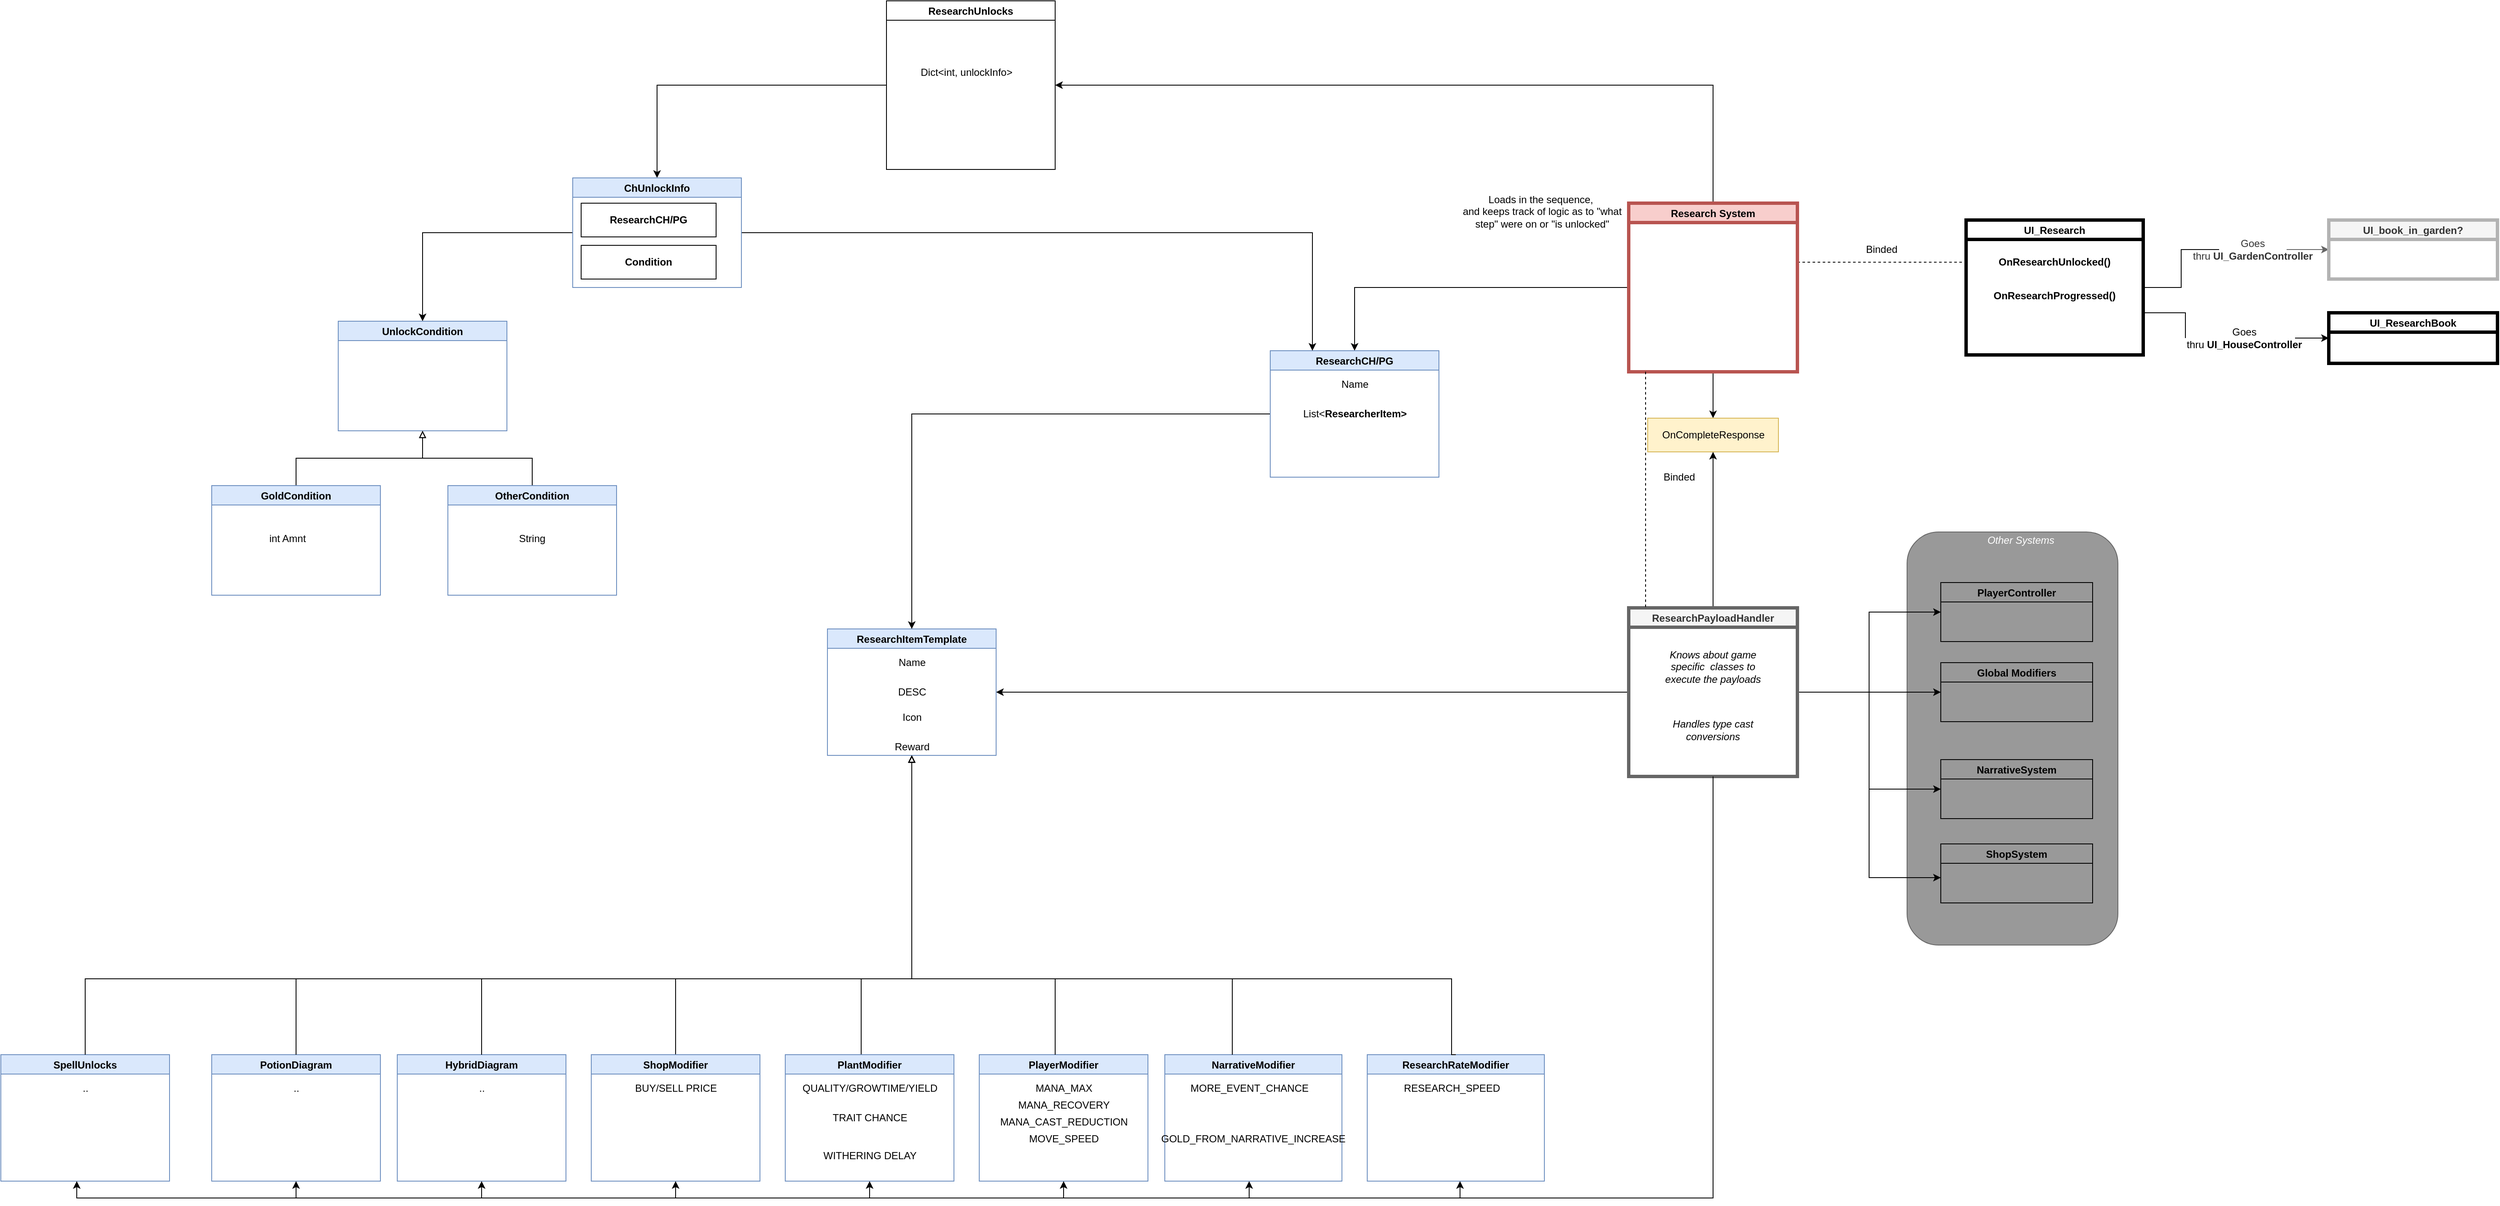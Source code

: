 <mxfile version="16.6.1" type="device"><diagram id="V3VmgA9RnsC5-NHIvEvT" name="Page-1"><mxGraphModel dx="4783" dy="2270" grid="1" gridSize="10" guides="1" tooltips="1" connect="1" arrows="1" fold="1" page="1" pageScale="1" pageWidth="850" pageHeight="1100" math="0" shadow="0"><root><mxCell id="0"/><mxCell id="1" parent="0"/><mxCell id="MZySLP4jLsUpI6hqZPpo-3" value="" style="rounded=1;whiteSpace=wrap;html=1;strokeColor=#666666;fontColor=#333333;fillColor=#999999;" parent="1" vertex="1"><mxGeometry x="330" y="520" width="250" height="490" as="geometry"/></mxCell><mxCell id="f2TXKBLQN9sNx0RENhV4-12" style="edgeStyle=orthogonalEdgeStyle;rounded=0;orthogonalLoop=1;jettySize=auto;html=1;endArrow=none;endFill=0;dashed=1;" parent="1" source="f2TXKBLQN9sNx0RENhV4-1" target="f2TXKBLQN9sNx0RENhV4-3" edge="1"><mxGeometry relative="1" as="geometry"><Array as="points"><mxPoint x="300" y="200"/><mxPoint x="300" y="200"/></Array></mxGeometry></mxCell><mxCell id="x27u8MplBknmtSFpZHOE-27" style="edgeStyle=orthogonalEdgeStyle;rounded=0;orthogonalLoop=1;jettySize=auto;html=1;endArrow=classic;endFill=1;" parent="1" source="f2TXKBLQN9sNx0RENhV4-1" target="f2TXKBLQN9sNx0RENhV4-32" edge="1"><mxGeometry relative="1" as="geometry"/></mxCell><mxCell id="4ktaITL49sfk1H7QkORv-41" style="edgeStyle=orthogonalEdgeStyle;rounded=0;orthogonalLoop=1;jettySize=auto;html=1;entryX=0.5;entryY=0;entryDx=0;entryDy=0;" parent="1" source="f2TXKBLQN9sNx0RENhV4-1" target="4ktaITL49sfk1H7QkORv-37" edge="1"><mxGeometry relative="1" as="geometry"/></mxCell><mxCell id="53lmJ_Pujh8PqB9CM-jM-2" style="edgeStyle=orthogonalEdgeStyle;rounded=0;orthogonalLoop=1;jettySize=auto;html=1;" edge="1" parent="1" source="f2TXKBLQN9sNx0RENhV4-1" target="53lmJ_Pujh8PqB9CM-jM-1"><mxGeometry relative="1" as="geometry"><Array as="points"><mxPoint x="100" y="-10"/></Array></mxGeometry></mxCell><mxCell id="f2TXKBLQN9sNx0RENhV4-1" value="Research System" style="swimlane;strokeWidth=4;fillColor=#f8cecc;strokeColor=#b85450;" parent="1" vertex="1"><mxGeometry y="130" width="200" height="200" as="geometry"/></mxCell><mxCell id="f2TXKBLQN9sNx0RENhV4-6" style="edgeStyle=orthogonalEdgeStyle;rounded=0;orthogonalLoop=1;jettySize=auto;html=1;startArrow=none;entryX=0;entryY=0.5;entryDx=0;entryDy=0;fillColor=#f5f5f5;strokeColor=#666666;" parent="1" source="f2TXKBLQN9sNx0RENhV4-63" target="f2TXKBLQN9sNx0RENhV4-5" edge="1"><mxGeometry relative="1" as="geometry"/></mxCell><mxCell id="f2TXKBLQN9sNx0RENhV4-3" value="UI_Research" style="swimlane;strokeWidth=4;" parent="1" vertex="1"><mxGeometry x="400" y="150" width="210" height="160" as="geometry"/></mxCell><mxCell id="f2TXKBLQN9sNx0RENhV4-61" value="&lt;b&gt;OnResearchUnlocked()&lt;/b&gt;" style="text;html=1;strokeColor=none;fillColor=none;align=center;verticalAlign=middle;whiteSpace=wrap;rounded=0;" parent="f2TXKBLQN9sNx0RENhV4-3" vertex="1"><mxGeometry x="30" y="30" width="150" height="40" as="geometry"/></mxCell><mxCell id="4ktaITL49sfk1H7QkORv-3" value="&lt;b&gt;OnResearchProgressed()&lt;/b&gt;" style="text;html=1;strokeColor=none;fillColor=none;align=center;verticalAlign=middle;whiteSpace=wrap;rounded=0;" parent="f2TXKBLQN9sNx0RENhV4-3" vertex="1"><mxGeometry x="30" y="70" width="150" height="40" as="geometry"/></mxCell><mxCell id="f2TXKBLQN9sNx0RENhV4-5" value="UI_book_in_garden?" style="swimlane;strokeWidth=4;fillColor=#f5f5f5;fontColor=#333333;strokeColor=#B3B3B3;" parent="1" vertex="1"><mxGeometry x="830" y="150" width="200" height="70" as="geometry"/></mxCell><mxCell id="f2TXKBLQN9sNx0RENhV4-8" value="UI_ResearchBook" style="swimlane;strokeWidth=4;" parent="1" vertex="1"><mxGeometry x="830" y="260" width="200" height="60" as="geometry"/></mxCell><mxCell id="f2TXKBLQN9sNx0RENhV4-13" value="Binded" style="text;html=1;strokeColor=none;fillColor=none;align=center;verticalAlign=middle;whiteSpace=wrap;rounded=0;" parent="1" vertex="1"><mxGeometry x="220" y="170" width="160" height="30" as="geometry"/></mxCell><mxCell id="f2TXKBLQN9sNx0RENhV4-55" value="Loads in the sequence,&amp;nbsp;&lt;br&gt;and keeps track of logic as to &quot;what step&quot; were on or &quot;is unlocked&quot;" style="text;html=1;strokeColor=none;fillColor=none;align=center;verticalAlign=middle;whiteSpace=wrap;rounded=0;" parent="1" vertex="1"><mxGeometry x="-205" y="110" width="205" height="60" as="geometry"/></mxCell><mxCell id="f2TXKBLQN9sNx0RENhV4-32" value="OnCompleteResponse" style="text;html=1;strokeColor=#d6b656;fillColor=#fff2cc;align=center;verticalAlign=middle;whiteSpace=wrap;rounded=0;" parent="1" vertex="1"><mxGeometry x="22.5" y="385" width="155" height="40" as="geometry"/></mxCell><mxCell id="f2TXKBLQN9sNx0RENhV4-63" value="Goes thru&amp;nbsp;&lt;span style=&quot;font-weight: 700&quot;&gt;UI_GardenController&lt;/span&gt;" style="text;html=1;align=center;verticalAlign=middle;whiteSpace=wrap;rounded=0;fontColor=#333333;" parent="1" vertex="1"><mxGeometry x="700" y="170" width="80" height="30" as="geometry"/></mxCell><mxCell id="f2TXKBLQN9sNx0RENhV4-64" value="" style="edgeStyle=orthogonalEdgeStyle;rounded=0;orthogonalLoop=1;jettySize=auto;html=1;endArrow=none;" parent="1" source="f2TXKBLQN9sNx0RENhV4-3" target="f2TXKBLQN9sNx0RENhV4-63" edge="1"><mxGeometry relative="1" as="geometry"><mxPoint x="610" y="230" as="sourcePoint"/><mxPoint x="820" y="230" as="targetPoint"/></mxGeometry></mxCell><mxCell id="f2TXKBLQN9sNx0RENhV4-68" value="" style="edgeStyle=orthogonalEdgeStyle;rounded=0;orthogonalLoop=1;jettySize=auto;html=1;startArrow=none;startFill=0;endArrow=classic;endFill=1;exitX=1;exitY=0.5;exitDx=0;exitDy=0;entryX=0;entryY=0.5;entryDx=0;entryDy=0;" parent="1" source="f2TXKBLQN9sNx0RENhV4-67" target="f2TXKBLQN9sNx0RENhV4-8" edge="1"><mxGeometry relative="1" as="geometry"><mxPoint x="710" y="525" as="sourcePoint"/><mxPoint x="820" y="540" as="targetPoint"/><Array as="points"><mxPoint x="790" y="290"/><mxPoint x="790" y="290"/></Array></mxGeometry></mxCell><mxCell id="f2TXKBLQN9sNx0RENhV4-67" value="Goes thru&amp;nbsp;&lt;span style=&quot;font-weight: 700&quot;&gt;UI_HouseController&lt;/span&gt;" style="text;html=1;strokeColor=none;fillColor=none;align=center;verticalAlign=middle;whiteSpace=wrap;rounded=0;" parent="1" vertex="1"><mxGeometry x="660" y="275" width="140" height="30" as="geometry"/></mxCell><mxCell id="f2TXKBLQN9sNx0RENhV4-69" value="" style="edgeStyle=orthogonalEdgeStyle;rounded=0;orthogonalLoop=1;jettySize=auto;html=1;startArrow=none;startFill=0;endArrow=none;endFill=1;entryX=0;entryY=0.5;entryDx=0;entryDy=0;" parent="1" source="f2TXKBLQN9sNx0RENhV4-3" target="f2TXKBLQN9sNx0RENhV4-67" edge="1"><mxGeometry relative="1" as="geometry"><mxPoint x="505" y="310" as="sourcePoint"/><mxPoint x="860" y="535" as="targetPoint"/><Array as="points"><mxPoint x="630" y="260"/><mxPoint x="630" y="260"/></Array></mxGeometry></mxCell><mxCell id="x27u8MplBknmtSFpZHOE-10" style="edgeStyle=orthogonalEdgeStyle;rounded=0;orthogonalLoop=1;jettySize=auto;html=1;endArrow=block;endFill=0;" parent="1" source="x27u8MplBknmtSFpZHOE-3" target="4ktaITL49sfk1H7QkORv-17" edge="1"><mxGeometry relative="1" as="geometry"><mxPoint x="-850" y="980" as="targetPoint"/><Array as="points"><mxPoint x="-1130" y="1050"/><mxPoint x="-850" y="1050"/></Array></mxGeometry></mxCell><mxCell id="x27u8MplBknmtSFpZHOE-3" value="ShopModifier" style="swimlane;strokeColor=#6c8ebf;strokeWidth=1;fillColor=#dae8fc;startSize=23;" parent="1" vertex="1"><mxGeometry x="-1230" y="1140" width="200" height="150" as="geometry"/></mxCell><mxCell id="x27u8MplBknmtSFpZHOE-4" value="BUY/SELL PRICE" style="text;html=1;strokeColor=none;fillColor=none;align=center;verticalAlign=middle;whiteSpace=wrap;rounded=0;fontColor=default;" parent="x27u8MplBknmtSFpZHOE-3" vertex="1"><mxGeometry x="22.5" y="30" width="155" height="20" as="geometry"/></mxCell><mxCell id="x27u8MplBknmtSFpZHOE-15" style="edgeStyle=orthogonalEdgeStyle;rounded=0;orthogonalLoop=1;jettySize=auto;html=1;endArrow=block;endFill=0;" parent="1" source="x27u8MplBknmtSFpZHOE-11" target="4ktaITL49sfk1H7QkORv-17" edge="1"><mxGeometry relative="1" as="geometry"><mxPoint x="-850" y="980" as="targetPoint"/><Array as="points"><mxPoint x="-910" y="1050"/><mxPoint x="-850" y="1050"/></Array></mxGeometry></mxCell><mxCell id="x27u8MplBknmtSFpZHOE-11" value="PlantModifier" style="swimlane;strokeColor=#6c8ebf;strokeWidth=1;fillColor=#dae8fc;" parent="1" vertex="1"><mxGeometry x="-1000" y="1140" width="200" height="150" as="geometry"/></mxCell><mxCell id="x27u8MplBknmtSFpZHOE-12" value="QUALITY/GROWTIME/YIELD" style="text;html=1;strokeColor=none;fillColor=none;align=center;verticalAlign=middle;whiteSpace=wrap;rounded=0;fontColor=default;" parent="x27u8MplBknmtSFpZHOE-11" vertex="1"><mxGeometry x="22.5" y="30" width="155" height="20" as="geometry"/></mxCell><mxCell id="4ktaITL49sfk1H7QkORv-24" value="TRAIT CHANCE" style="text;html=1;strokeColor=none;fillColor=none;align=center;verticalAlign=middle;whiteSpace=wrap;rounded=0;fontColor=default;" parent="x27u8MplBknmtSFpZHOE-11" vertex="1"><mxGeometry x="22.5" y="65" width="155" height="20" as="geometry"/></mxCell><mxCell id="vwmoOl_enGqt23a-eZ4d-5" value="WITHERING DELAY" style="text;html=1;strokeColor=none;fillColor=none;align=center;verticalAlign=middle;whiteSpace=wrap;rounded=0;fontColor=default;" parent="x27u8MplBknmtSFpZHOE-11" vertex="1"><mxGeometry x="22.5" y="110" width="155" height="20" as="geometry"/></mxCell><mxCell id="x27u8MplBknmtSFpZHOE-16" value="PlayerModifier" style="swimlane;strokeColor=#6c8ebf;strokeWidth=1;fillColor=#dae8fc;startSize=23;" parent="1" vertex="1"><mxGeometry x="-770" y="1140" width="200" height="150" as="geometry"/></mxCell><mxCell id="x27u8MplBknmtSFpZHOE-17" value="MANA_MAX" style="text;html=1;strokeColor=none;fillColor=none;align=center;verticalAlign=middle;whiteSpace=wrap;rounded=0;fontColor=default;" parent="x27u8MplBknmtSFpZHOE-16" vertex="1"><mxGeometry x="22.5" y="30" width="155" height="20" as="geometry"/></mxCell><mxCell id="4ktaITL49sfk1H7QkORv-9" value="MANA_RECOVERY" style="text;html=1;strokeColor=none;fillColor=none;align=center;verticalAlign=middle;whiteSpace=wrap;rounded=0;fontColor=default;" parent="x27u8MplBknmtSFpZHOE-16" vertex="1"><mxGeometry x="22.5" y="50" width="155" height="20" as="geometry"/></mxCell><mxCell id="vwmoOl_enGqt23a-eZ4d-6" value="MOVE_SPEED" style="text;html=1;strokeColor=none;fillColor=none;align=center;verticalAlign=middle;whiteSpace=wrap;rounded=0;fontColor=default;" parent="x27u8MplBknmtSFpZHOE-16" vertex="1"><mxGeometry x="22.5" y="90" width="155" height="20" as="geometry"/></mxCell><mxCell id="vwmoOl_enGqt23a-eZ4d-7" value="MANA_CAST_REDUCTION" style="text;html=1;strokeColor=none;fillColor=none;align=center;verticalAlign=middle;whiteSpace=wrap;rounded=0;fontColor=default;" parent="x27u8MplBknmtSFpZHOE-16" vertex="1"><mxGeometry x="22.5" y="70" width="155" height="20" as="geometry"/></mxCell><mxCell id="x27u8MplBknmtSFpZHOE-20" value="NarrativeModifier" style="swimlane;strokeColor=#6c8ebf;strokeWidth=1;fillColor=#dae8fc;" parent="1" vertex="1"><mxGeometry x="-550" y="1140" width="210" height="150" as="geometry"/></mxCell><mxCell id="x27u8MplBknmtSFpZHOE-21" value="MORE_EVENT_CHANCE" style="text;html=1;strokeColor=none;fillColor=none;align=center;verticalAlign=middle;whiteSpace=wrap;rounded=0;fontColor=default;" parent="x27u8MplBknmtSFpZHOE-20" vertex="1"><mxGeometry x="22.5" y="30" width="155" height="20" as="geometry"/></mxCell><mxCell id="vwmoOl_enGqt23a-eZ4d-8" value="GOLD_FROM_NARRATIVE_INCREASE" style="text;html=1;strokeColor=none;fillColor=none;align=center;verticalAlign=middle;whiteSpace=wrap;rounded=0;fontColor=default;" parent="x27u8MplBknmtSFpZHOE-20" vertex="1"><mxGeometry x="10" y="80" width="190" height="40" as="geometry"/></mxCell><mxCell id="x27u8MplBknmtSFpZHOE-24" style="edgeStyle=orthogonalEdgeStyle;rounded=0;orthogonalLoop=1;jettySize=auto;html=1;endArrow=block;endFill=0;" parent="1" target="4ktaITL49sfk1H7QkORv-17" edge="1"><mxGeometry relative="1" as="geometry"><mxPoint x="-470" y="1140" as="sourcePoint"/><mxPoint x="-850" y="980" as="targetPoint"/><Array as="points"><mxPoint x="-470" y="1050"/><mxPoint x="-850" y="1050"/></Array></mxGeometry></mxCell><mxCell id="x27u8MplBknmtSFpZHOE-25" style="edgeStyle=orthogonalEdgeStyle;rounded=0;orthogonalLoop=1;jettySize=auto;html=1;endArrow=block;endFill=0;" parent="1" target="4ktaITL49sfk1H7QkORv-17" edge="1"><mxGeometry relative="1" as="geometry"><mxPoint x="-680" y="1140" as="sourcePoint"/><mxPoint x="-850" y="790" as="targetPoint"/><Array as="points"><mxPoint x="-680" y="1050"/><mxPoint x="-850" y="1050"/></Array></mxGeometry></mxCell><mxCell id="x27u8MplBknmtSFpZHOE-29" style="edgeStyle=orthogonalEdgeStyle;rounded=0;orthogonalLoop=1;jettySize=auto;html=1;endArrow=classic;endFill=1;" parent="1" source="x27u8MplBknmtSFpZHOE-26" edge="1"><mxGeometry relative="1" as="geometry"><Array as="points"><mxPoint x="100" y="1310"/><mxPoint x="-450" y="1310"/></Array><mxPoint x="-450" y="1290" as="targetPoint"/></mxGeometry></mxCell><mxCell id="x27u8MplBknmtSFpZHOE-30" style="edgeStyle=orthogonalEdgeStyle;rounded=0;orthogonalLoop=1;jettySize=auto;html=1;entryX=0.5;entryY=1;entryDx=0;entryDy=0;endArrow=classic;endFill=1;" parent="1" source="x27u8MplBknmtSFpZHOE-26" target="x27u8MplBknmtSFpZHOE-16" edge="1"><mxGeometry relative="1" as="geometry"><Array as="points"><mxPoint x="100" y="1310"/><mxPoint x="-670" y="1310"/></Array></mxGeometry></mxCell><mxCell id="x27u8MplBknmtSFpZHOE-31" style="edgeStyle=orthogonalEdgeStyle;rounded=0;orthogonalLoop=1;jettySize=auto;html=1;entryX=0.5;entryY=1;entryDx=0;entryDy=0;endArrow=classic;endFill=1;" parent="1" source="x27u8MplBknmtSFpZHOE-26" target="x27u8MplBknmtSFpZHOE-11" edge="1"><mxGeometry relative="1" as="geometry"><Array as="points"><mxPoint x="100" y="1310"/><mxPoint x="-900" y="1310"/></Array></mxGeometry></mxCell><mxCell id="x27u8MplBknmtSFpZHOE-32" style="edgeStyle=orthogonalEdgeStyle;rounded=0;orthogonalLoop=1;jettySize=auto;html=1;entryX=0.5;entryY=1;entryDx=0;entryDy=0;endArrow=classic;endFill=1;" parent="1" source="x27u8MplBknmtSFpZHOE-26" target="x27u8MplBknmtSFpZHOE-3" edge="1"><mxGeometry relative="1" as="geometry"><Array as="points"><mxPoint x="100" y="1310"/><mxPoint x="-1130" y="1310"/></Array></mxGeometry></mxCell><mxCell id="x27u8MplBknmtSFpZHOE-33" style="edgeStyle=orthogonalEdgeStyle;rounded=0;orthogonalLoop=1;jettySize=auto;html=1;endArrow=classic;endFill=1;" parent="1" source="x27u8MplBknmtSFpZHOE-26" target="f2TXKBLQN9sNx0RENhV4-32" edge="1"><mxGeometry relative="1" as="geometry"/></mxCell><mxCell id="4ktaITL49sfk1H7QkORv-6" style="edgeStyle=orthogonalEdgeStyle;rounded=0;orthogonalLoop=1;jettySize=auto;html=1;" parent="1" source="x27u8MplBknmtSFpZHOE-26" target="4ktaITL49sfk1H7QkORv-5" edge="1"><mxGeometry relative="1" as="geometry"/></mxCell><mxCell id="4ktaITL49sfk1H7QkORv-8" style="edgeStyle=orthogonalEdgeStyle;rounded=0;orthogonalLoop=1;jettySize=auto;html=1;" parent="1" source="x27u8MplBknmtSFpZHOE-26" target="4ktaITL49sfk1H7QkORv-7" edge="1"><mxGeometry relative="1" as="geometry"/></mxCell><mxCell id="4ktaITL49sfk1H7QkORv-12" style="edgeStyle=orthogonalEdgeStyle;rounded=0;orthogonalLoop=1;jettySize=auto;html=1;" parent="1" source="x27u8MplBknmtSFpZHOE-26" target="4ktaITL49sfk1H7QkORv-10" edge="1"><mxGeometry relative="1" as="geometry"/></mxCell><mxCell id="4ktaITL49sfk1H7QkORv-19" style="edgeStyle=orthogonalEdgeStyle;rounded=0;orthogonalLoop=1;jettySize=auto;html=1;entryX=1;entryY=0.5;entryDx=0;entryDy=0;" parent="1" source="x27u8MplBknmtSFpZHOE-26" target="4ktaITL49sfk1H7QkORv-17" edge="1"><mxGeometry relative="1" as="geometry"/></mxCell><mxCell id="x27u8MplBknmtSFpZHOE-26" value="ResearchPayloadHandler" style="swimlane;strokeWidth=4;fillColor=#f5f5f5;strokeColor=#666666;fontColor=#333333;" parent="1" vertex="1"><mxGeometry y="610" width="200" height="200" as="geometry"/></mxCell><mxCell id="x27u8MplBknmtSFpZHOE-36" value="&lt;i&gt;Knows about game specific&amp;nbsp; classes to execute the payloads&lt;/i&gt;" style="text;html=1;strokeColor=none;fillColor=none;align=center;verticalAlign=middle;whiteSpace=wrap;rounded=0;fontColor=default;" parent="x27u8MplBknmtSFpZHOE-26" vertex="1"><mxGeometry x="40" y="40" width="120" height="60" as="geometry"/></mxCell><mxCell id="MZySLP4jLsUpI6hqZPpo-8" value="&lt;i&gt;Handles type cast conversions&lt;/i&gt;" style="text;html=1;strokeColor=none;fillColor=none;align=center;verticalAlign=middle;whiteSpace=wrap;rounded=0;fontColor=default;" parent="x27u8MplBknmtSFpZHOE-26" vertex="1"><mxGeometry x="40" y="115" width="120" height="60" as="geometry"/></mxCell><mxCell id="x27u8MplBknmtSFpZHOE-34" style="edgeStyle=orthogonalEdgeStyle;rounded=0;orthogonalLoop=1;jettySize=auto;html=1;endArrow=none;endFill=0;dashed=1;" parent="1" edge="1"><mxGeometry relative="1" as="geometry"><Array as="points"><mxPoint x="20" y="610"/></Array><mxPoint x="20" y="330" as="sourcePoint"/><mxPoint x="20" y="610" as="targetPoint"/></mxGeometry></mxCell><mxCell id="x27u8MplBknmtSFpZHOE-35" value="Binded" style="text;html=1;strokeColor=none;fillColor=none;align=center;verticalAlign=middle;whiteSpace=wrap;rounded=0;" parent="1" vertex="1"><mxGeometry x="-20" y="440" width="160" height="30" as="geometry"/></mxCell><mxCell id="4ktaITL49sfk1H7QkORv-5" value="PlayerController" style="swimlane;fillColor=#999999;" parent="1" vertex="1"><mxGeometry x="370" y="580" width="180" height="70" as="geometry"/></mxCell><mxCell id="4ktaITL49sfk1H7QkORv-7" value="Global Modifiers" style="swimlane;fillColor=#999999;" parent="1" vertex="1"><mxGeometry x="370" y="675" width="180" height="70" as="geometry"/></mxCell><mxCell id="4ktaITL49sfk1H7QkORv-10" value="NarrativeSystem" style="swimlane;fillColor=#999999;" parent="1" vertex="1"><mxGeometry x="370" y="790" width="180" height="70" as="geometry"/></mxCell><mxCell id="4ktaITL49sfk1H7QkORv-11" value="ShopSystem" style="swimlane;fillColor=#999999;" parent="1" vertex="1"><mxGeometry x="370" y="890" width="180" height="70" as="geometry"/></mxCell><mxCell id="4ktaITL49sfk1H7QkORv-14" style="edgeStyle=orthogonalEdgeStyle;rounded=0;orthogonalLoop=1;jettySize=auto;html=1;" parent="1" edge="1"><mxGeometry relative="1" as="geometry"><mxPoint x="215" y="710" as="sourcePoint"/><mxPoint x="370" y="930" as="targetPoint"/><Array as="points"><mxPoint x="285" y="710"/><mxPoint x="285" y="930"/></Array></mxGeometry></mxCell><mxCell id="4ktaITL49sfk1H7QkORv-17" value="ResearchItemTemplate" style="swimlane;strokeColor=#6c8ebf;strokeWidth=1;fillColor=#dae8fc;" parent="1" vertex="1"><mxGeometry x="-950" y="635" width="200" height="150" as="geometry"/></mxCell><mxCell id="4ktaITL49sfk1H7QkORv-18" value="Name" style="text;html=1;strokeColor=none;fillColor=none;align=center;verticalAlign=middle;whiteSpace=wrap;rounded=0;fontColor=default;" parent="4ktaITL49sfk1H7QkORv-17" vertex="1"><mxGeometry x="22.5" y="30" width="155" height="20" as="geometry"/></mxCell><mxCell id="4ktaITL49sfk1H7QkORv-34" value="DESC" style="text;html=1;strokeColor=none;fillColor=none;align=center;verticalAlign=middle;whiteSpace=wrap;rounded=0;fontColor=default;" parent="4ktaITL49sfk1H7QkORv-17" vertex="1"><mxGeometry x="22.5" y="65" width="155" height="20" as="geometry"/></mxCell><mxCell id="4ktaITL49sfk1H7QkORv-36" value="Icon" style="text;html=1;strokeColor=none;fillColor=none;align=center;verticalAlign=middle;whiteSpace=wrap;rounded=0;fontColor=default;" parent="4ktaITL49sfk1H7QkORv-17" vertex="1"><mxGeometry x="22.5" y="95" width="155" height="20" as="geometry"/></mxCell><mxCell id="4ktaITL49sfk1H7QkORv-33" value="Reward" style="text;html=1;strokeColor=none;fillColor=none;align=center;verticalAlign=middle;whiteSpace=wrap;rounded=0;fontColor=default;" parent="4ktaITL49sfk1H7QkORv-17" vertex="1"><mxGeometry x="22.5" y="130" width="155" height="20" as="geometry"/></mxCell><mxCell id="4ktaITL49sfk1H7QkORv-20" value="HybridDiagram" style="swimlane;strokeColor=#6c8ebf;strokeWidth=1;fillColor=#dae8fc;startSize=23;" parent="1" vertex="1"><mxGeometry x="-1460" y="1140" width="200" height="150" as="geometry"/></mxCell><mxCell id="4ktaITL49sfk1H7QkORv-21" value=".." style="text;html=1;strokeColor=none;fillColor=none;align=center;verticalAlign=middle;whiteSpace=wrap;rounded=0;fontColor=default;" parent="4ktaITL49sfk1H7QkORv-20" vertex="1"><mxGeometry x="22.5" y="30" width="155" height="20" as="geometry"/></mxCell><mxCell id="4ktaITL49sfk1H7QkORv-22" value="PotionDiagram" style="swimlane;strokeColor=#6c8ebf;strokeWidth=1;fillColor=#dae8fc;startSize=23;" parent="1" vertex="1"><mxGeometry x="-1680" y="1140" width="200" height="150" as="geometry"/></mxCell><mxCell id="4ktaITL49sfk1H7QkORv-23" value=".." style="text;html=1;strokeColor=none;fillColor=none;align=center;verticalAlign=middle;whiteSpace=wrap;rounded=0;fontColor=default;" parent="4ktaITL49sfk1H7QkORv-22" vertex="1"><mxGeometry x="22.5" y="30" width="155" height="20" as="geometry"/></mxCell><mxCell id="4ktaITL49sfk1H7QkORv-25" style="edgeStyle=orthogonalEdgeStyle;rounded=0;orthogonalLoop=1;jettySize=auto;html=1;endArrow=block;endFill=0;exitX=0.5;exitY=0;exitDx=0;exitDy=0;entryX=0.5;entryY=1;entryDx=0;entryDy=0;" parent="1" source="4ktaITL49sfk1H7QkORv-20" target="4ktaITL49sfk1H7QkORv-33" edge="1"><mxGeometry relative="1" as="geometry"><mxPoint x="-850" y="980" as="targetPoint"/><Array as="points"><mxPoint x="-1360" y="1050"/><mxPoint x="-850" y="1050"/></Array><mxPoint x="-1120" y="1150.0" as="sourcePoint"/></mxGeometry></mxCell><mxCell id="4ktaITL49sfk1H7QkORv-26" style="edgeStyle=orthogonalEdgeStyle;rounded=0;orthogonalLoop=1;jettySize=auto;html=1;endArrow=block;endFill=0;exitX=0.5;exitY=0;exitDx=0;exitDy=0;" parent="1" source="4ktaITL49sfk1H7QkORv-22" target="4ktaITL49sfk1H7QkORv-17" edge="1"><mxGeometry relative="1" as="geometry"><mxPoint x="-850" y="980" as="targetPoint"/><Array as="points"><mxPoint x="-1580" y="1050"/><mxPoint x="-850" y="1050"/></Array><mxPoint x="-1350" y="1150" as="sourcePoint"/></mxGeometry></mxCell><mxCell id="4ktaITL49sfk1H7QkORv-27" style="edgeStyle=orthogonalEdgeStyle;rounded=0;orthogonalLoop=1;jettySize=auto;html=1;entryX=0.5;entryY=1;entryDx=0;entryDy=0;endArrow=classic;endFill=1;exitX=0.5;exitY=1;exitDx=0;exitDy=0;" parent="1" source="x27u8MplBknmtSFpZHOE-26" target="4ktaITL49sfk1H7QkORv-20" edge="1"><mxGeometry relative="1" as="geometry"><Array as="points"><mxPoint x="100" y="1310"/><mxPoint x="-1360" y="1310"/></Array><mxPoint x="110" y="820" as="sourcePoint"/><mxPoint x="-1120" y="1300.0" as="targetPoint"/></mxGeometry></mxCell><mxCell id="4ktaITL49sfk1H7QkORv-28" style="edgeStyle=orthogonalEdgeStyle;rounded=0;orthogonalLoop=1;jettySize=auto;html=1;entryX=0.5;entryY=1;entryDx=0;entryDy=0;endArrow=classic;endFill=1;" parent="1" target="4ktaITL49sfk1H7QkORv-22" edge="1"><mxGeometry relative="1" as="geometry"><Array as="points"><mxPoint x="100" y="1310"/><mxPoint x="-1580" y="1310"/></Array><mxPoint x="100" y="840" as="sourcePoint"/><mxPoint x="-1350" y="1300" as="targetPoint"/></mxGeometry></mxCell><mxCell id="4ktaITL49sfk1H7QkORv-29" value="ResearchRateModifier" style="swimlane;strokeColor=#6c8ebf;strokeWidth=1;fillColor=#dae8fc;" parent="1" vertex="1"><mxGeometry x="-310" y="1140" width="210" height="150" as="geometry"/></mxCell><mxCell id="4ktaITL49sfk1H7QkORv-30" value="RESEARCH_SPEED" style="text;html=1;strokeColor=none;fillColor=none;align=center;verticalAlign=middle;whiteSpace=wrap;rounded=0;fontColor=default;" parent="4ktaITL49sfk1H7QkORv-29" vertex="1"><mxGeometry x="22.5" y="30" width="155" height="20" as="geometry"/></mxCell><mxCell id="4ktaITL49sfk1H7QkORv-31" style="edgeStyle=orthogonalEdgeStyle;rounded=0;orthogonalLoop=1;jettySize=auto;html=1;endArrow=block;endFill=0;exitX=0.5;exitY=0;exitDx=0;exitDy=0;entryX=0.5;entryY=1;entryDx=0;entryDy=0;" parent="1" source="4ktaITL49sfk1H7QkORv-29" target="4ktaITL49sfk1H7QkORv-17" edge="1"><mxGeometry relative="1" as="geometry"><mxPoint x="-460" y="1150" as="sourcePoint"/><mxPoint x="-850" y="980" as="targetPoint"/><Array as="points"><mxPoint x="-210" y="1140"/><mxPoint x="-210" y="1050"/><mxPoint x="-850" y="1050"/></Array></mxGeometry></mxCell><mxCell id="4ktaITL49sfk1H7QkORv-32" style="edgeStyle=orthogonalEdgeStyle;rounded=0;orthogonalLoop=1;jettySize=auto;html=1;endArrow=classic;endFill=1;exitX=0.5;exitY=1;exitDx=0;exitDy=0;" parent="1" source="x27u8MplBknmtSFpZHOE-26" edge="1"><mxGeometry relative="1" as="geometry"><Array as="points"><mxPoint x="100" y="1310"/><mxPoint x="-200" y="1310"/></Array><mxPoint x="110" y="820" as="sourcePoint"/><mxPoint x="-200" y="1290" as="targetPoint"/></mxGeometry></mxCell><mxCell id="4ktaITL49sfk1H7QkORv-42" style="edgeStyle=orthogonalEdgeStyle;rounded=0;orthogonalLoop=1;jettySize=auto;html=1;entryX=0.5;entryY=0;entryDx=0;entryDy=0;" parent="1" source="4ktaITL49sfk1H7QkORv-37" target="4ktaITL49sfk1H7QkORv-17" edge="1"><mxGeometry relative="1" as="geometry"/></mxCell><mxCell id="4ktaITL49sfk1H7QkORv-37" value="ResearchCH/PG" style="swimlane;strokeColor=#6c8ebf;strokeWidth=1;fillColor=#dae8fc;" parent="1" vertex="1"><mxGeometry x="-425" y="305" width="200" height="150" as="geometry"/></mxCell><mxCell id="4ktaITL49sfk1H7QkORv-38" value="Name" style="text;html=1;strokeColor=none;fillColor=none;align=center;verticalAlign=middle;whiteSpace=wrap;rounded=0;fontColor=default;" parent="4ktaITL49sfk1H7QkORv-37" vertex="1"><mxGeometry x="22.5" y="30" width="155" height="20" as="geometry"/></mxCell><mxCell id="4ktaITL49sfk1H7QkORv-39" value="List&amp;lt;&lt;span style=&quot;font-weight: 700&quot;&gt;ResearcherItem&amp;gt;&lt;/span&gt;" style="text;html=1;strokeColor=none;fillColor=none;align=center;verticalAlign=middle;whiteSpace=wrap;rounded=0;fontColor=default;" parent="4ktaITL49sfk1H7QkORv-37" vertex="1"><mxGeometry x="22.5" y="65" width="155" height="20" as="geometry"/></mxCell><mxCell id="vwmoOl_enGqt23a-eZ4d-1" value="SpellUnlocks" style="swimlane;strokeColor=#6c8ebf;strokeWidth=1;fillColor=#dae8fc;startSize=23;" parent="1" vertex="1"><mxGeometry x="-1930" y="1140" width="200" height="150" as="geometry"/></mxCell><mxCell id="vwmoOl_enGqt23a-eZ4d-2" value=".." style="text;html=1;strokeColor=none;fillColor=none;align=center;verticalAlign=middle;whiteSpace=wrap;rounded=0;fontColor=default;" parent="vwmoOl_enGqt23a-eZ4d-1" vertex="1"><mxGeometry x="22.5" y="30" width="155" height="20" as="geometry"/></mxCell><mxCell id="vwmoOl_enGqt23a-eZ4d-3" style="edgeStyle=orthogonalEdgeStyle;rounded=0;orthogonalLoop=1;jettySize=auto;html=1;endArrow=block;endFill=0;exitX=0.5;exitY=0;exitDx=0;exitDy=0;" parent="1" source="vwmoOl_enGqt23a-eZ4d-1" target="4ktaITL49sfk1H7QkORv-17" edge="1"><mxGeometry relative="1" as="geometry"><mxPoint x="-830" y="810" as="targetPoint"/><Array as="points"><mxPoint x="-1830" y="1050"/><mxPoint x="-850" y="1050"/></Array><mxPoint x="-1570" y="1150" as="sourcePoint"/></mxGeometry></mxCell><mxCell id="vwmoOl_enGqt23a-eZ4d-4" style="edgeStyle=orthogonalEdgeStyle;rounded=0;orthogonalLoop=1;jettySize=auto;html=1;endArrow=classic;endFill=1;exitX=0.5;exitY=1;exitDx=0;exitDy=0;" parent="1" source="x27u8MplBknmtSFpZHOE-26" edge="1"><mxGeometry relative="1" as="geometry"><Array as="points"><mxPoint x="100" y="1310"/><mxPoint x="-1840" y="1310"/></Array><mxPoint x="110" y="850" as="sourcePoint"/><mxPoint x="-1840" y="1290" as="targetPoint"/></mxGeometry></mxCell><mxCell id="MZySLP4jLsUpI6hqZPpo-4" value="&lt;i&gt;Other Systems&lt;/i&gt;" style="text;html=1;align=center;verticalAlign=middle;whiteSpace=wrap;rounded=0;fontColor=#FFFFFF;" parent="1" vertex="1"><mxGeometry x="380" y="520" width="170" height="20" as="geometry"/></mxCell><mxCell id="53lmJ_Pujh8PqB9CM-jM-7" style="edgeStyle=orthogonalEdgeStyle;rounded=0;orthogonalLoop=1;jettySize=auto;html=1;" edge="1" parent="1" source="53lmJ_Pujh8PqB9CM-jM-1" target="53lmJ_Pujh8PqB9CM-jM-4"><mxGeometry relative="1" as="geometry"/></mxCell><mxCell id="53lmJ_Pujh8PqB9CM-jM-1" value="ResearchUnlocks" style="swimlane;" vertex="1" parent="1"><mxGeometry x="-880" y="-110" width="200" height="200" as="geometry"/></mxCell><mxCell id="53lmJ_Pujh8PqB9CM-jM-3" value="Dict&amp;lt;int, unlockInfo&amp;gt;" style="text;html=1;strokeColor=none;fillColor=none;align=center;verticalAlign=middle;whiteSpace=wrap;rounded=0;" vertex="1" parent="53lmJ_Pujh8PqB9CM-jM-1"><mxGeometry x="10" y="70" width="170" height="30" as="geometry"/></mxCell><mxCell id="53lmJ_Pujh8PqB9CM-jM-8" style="edgeStyle=orthogonalEdgeStyle;rounded=0;orthogonalLoop=1;jettySize=auto;html=1;entryX=0.25;entryY=0;entryDx=0;entryDy=0;" edge="1" parent="1" source="53lmJ_Pujh8PqB9CM-jM-4" target="4ktaITL49sfk1H7QkORv-37"><mxGeometry relative="1" as="geometry"/></mxCell><mxCell id="53lmJ_Pujh8PqB9CM-jM-12" style="edgeStyle=orthogonalEdgeStyle;rounded=0;orthogonalLoop=1;jettySize=auto;html=1;" edge="1" parent="1" source="53lmJ_Pujh8PqB9CM-jM-4" target="53lmJ_Pujh8PqB9CM-jM-9"><mxGeometry relative="1" as="geometry"/></mxCell><mxCell id="53lmJ_Pujh8PqB9CM-jM-4" value="ChUnlockInfo" style="swimlane;fillColor=#dae8fc;strokeColor=#6c8ebf;" vertex="1" parent="1"><mxGeometry x="-1252" y="100" width="200" height="130" as="geometry"/></mxCell><mxCell id="53lmJ_Pujh8PqB9CM-jM-5" value="&lt;span style=&quot;font-weight: 700&quot;&gt;ResearchCH/PG&lt;/span&gt;" style="text;html=1;strokeColor=default;fillColor=none;align=center;verticalAlign=middle;whiteSpace=wrap;rounded=0;" vertex="1" parent="53lmJ_Pujh8PqB9CM-jM-4"><mxGeometry x="10" y="30" width="160" height="40" as="geometry"/></mxCell><mxCell id="53lmJ_Pujh8PqB9CM-jM-6" value="&lt;span style=&quot;font-weight: 700&quot;&gt;Condition&lt;/span&gt;" style="text;html=1;strokeColor=default;fillColor=none;align=center;verticalAlign=middle;whiteSpace=wrap;rounded=0;" vertex="1" parent="53lmJ_Pujh8PqB9CM-jM-4"><mxGeometry x="10" y="80" width="160" height="40" as="geometry"/></mxCell><mxCell id="53lmJ_Pujh8PqB9CM-jM-9" value="UnlockCondition" style="swimlane;fillColor=#dae8fc;strokeColor=#6c8ebf;" vertex="1" parent="1"><mxGeometry x="-1530" y="270" width="200" height="130" as="geometry"/></mxCell><mxCell id="53lmJ_Pujh8PqB9CM-jM-17" style="edgeStyle=orthogonalEdgeStyle;rounded=0;orthogonalLoop=1;jettySize=auto;html=1;entryX=0.5;entryY=1;entryDx=0;entryDy=0;endArrow=block;endFill=0;" edge="1" parent="1" source="53lmJ_Pujh8PqB9CM-jM-13" target="53lmJ_Pujh8PqB9CM-jM-9"><mxGeometry relative="1" as="geometry"/></mxCell><mxCell id="53lmJ_Pujh8PqB9CM-jM-13" value="GoldCondition" style="swimlane;fillColor=#dae8fc;strokeColor=#6c8ebf;" vertex="1" parent="1"><mxGeometry x="-1680" y="465" width="200" height="130" as="geometry"/></mxCell><mxCell id="53lmJ_Pujh8PqB9CM-jM-16" value="int Amnt" style="text;html=1;strokeColor=none;fillColor=none;align=center;verticalAlign=middle;whiteSpace=wrap;rounded=0;" vertex="1" parent="53lmJ_Pujh8PqB9CM-jM-13"><mxGeometry x="30" y="35" width="120" height="55" as="geometry"/></mxCell><mxCell id="53lmJ_Pujh8PqB9CM-jM-19" style="edgeStyle=orthogonalEdgeStyle;rounded=0;orthogonalLoop=1;jettySize=auto;html=1;endArrow=block;endFill=0;" edge="1" parent="1" source="53lmJ_Pujh8PqB9CM-jM-14" target="53lmJ_Pujh8PqB9CM-jM-9"><mxGeometry relative="1" as="geometry"/></mxCell><mxCell id="53lmJ_Pujh8PqB9CM-jM-14" value="OtherCondition" style="swimlane;fillColor=#dae8fc;strokeColor=#6c8ebf;" vertex="1" parent="1"><mxGeometry x="-1400" y="465" width="200" height="130" as="geometry"/></mxCell><mxCell id="53lmJ_Pujh8PqB9CM-jM-15" value="String" style="text;html=1;strokeColor=none;fillColor=none;align=center;verticalAlign=middle;whiteSpace=wrap;rounded=0;" vertex="1" parent="53lmJ_Pujh8PqB9CM-jM-14"><mxGeometry x="40" y="35" width="120" height="55" as="geometry"/></mxCell></root></mxGraphModel></diagram></mxfile>